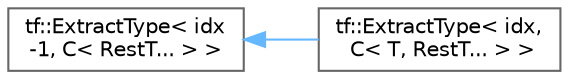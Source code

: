digraph "类继承关系图"
{
 // LATEX_PDF_SIZE
  bgcolor="transparent";
  edge [fontname=Helvetica,fontsize=10,labelfontname=Helvetica,labelfontsize=10];
  node [fontname=Helvetica,fontsize=10,shape=box,height=0.2,width=0.4];
  rankdir="LR";
  Node0 [id="Node000000",label="tf::ExtractType\< idx\l-1, C\< RestT... \> \>",height=0.2,width=0.4,color="grey40", fillcolor="white", style="filled",URL="$structtf_1_1_extract_type.html",tooltip=" "];
  Node0 -> Node1 [id="edge7314_Node000000_Node000001",dir="back",color="steelblue1",style="solid",tooltip=" "];
  Node1 [id="Node000001",label="tf::ExtractType\< idx,\l C\< T, RestT... \> \>",height=0.2,width=0.4,color="grey40", fillcolor="white", style="filled",URL="$structtf_1_1_extract_type_3_01idx_00_01_c_3_01_t_00_01_rest_t_8_8_8_01_4_01_4.html",tooltip=" "];
}
